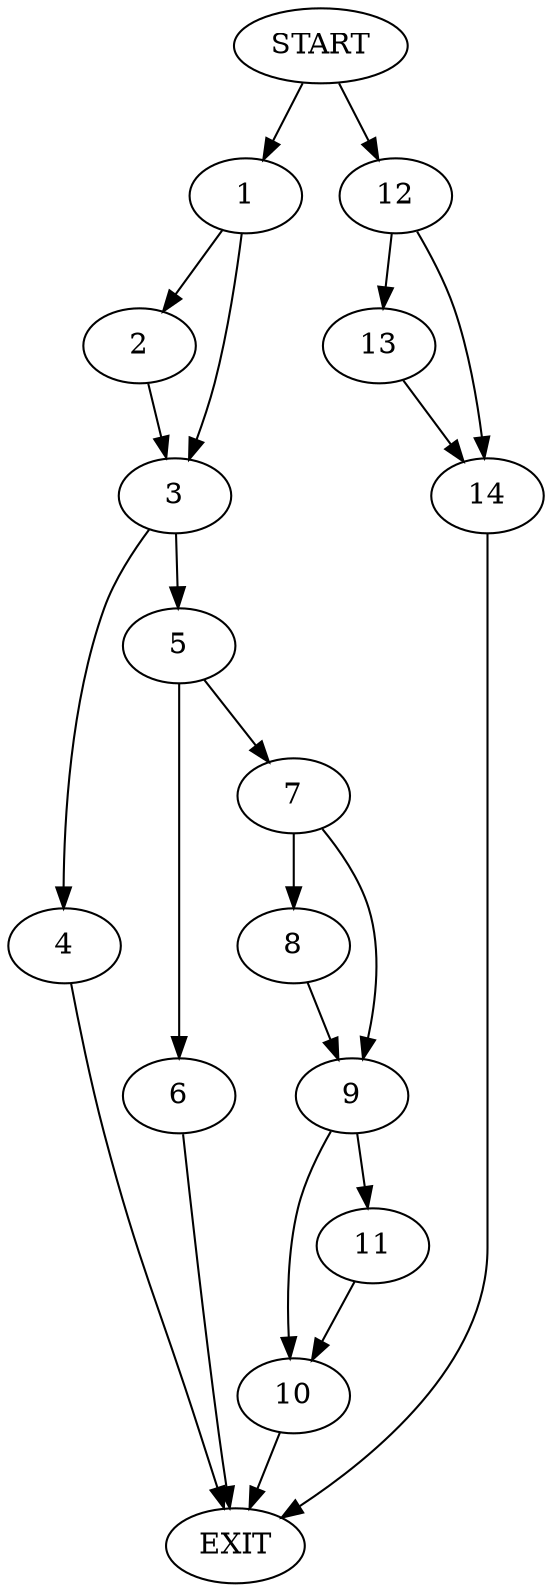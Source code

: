 digraph {
0 [label="START"]
15 [label="EXIT"]
0 -> 1
1 -> 2
1 -> 3
2 -> 3
3 -> 4
3 -> 5
4 -> 15
5 -> 6
5 -> 7
6 -> 15
7 -> 8
7 -> 9
8 -> 9
9 -> 10
9 -> 11
10 -> 15
11 -> 10
0 -> 12
12 -> 13
12 -> 14
14 -> 15
13 -> 14
}

